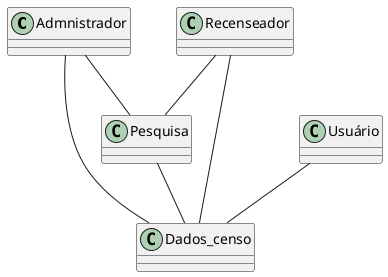 @startuml FastDelivery_DiagramaClasses

class Admnistrador {

}

class Recenseador {

}

class Usuário {

}

class Dados_censo {

}

class Pesquisa {

}

' Relacionamentos
Admnistrador -- Dados_censo
Admnistrador -- Pesquisa
Recenseador -- Dados_censo
Recenseador -- Pesquisa
Usuário -- Dados_censo
Pesquisa -- Dados_censo

@enduml